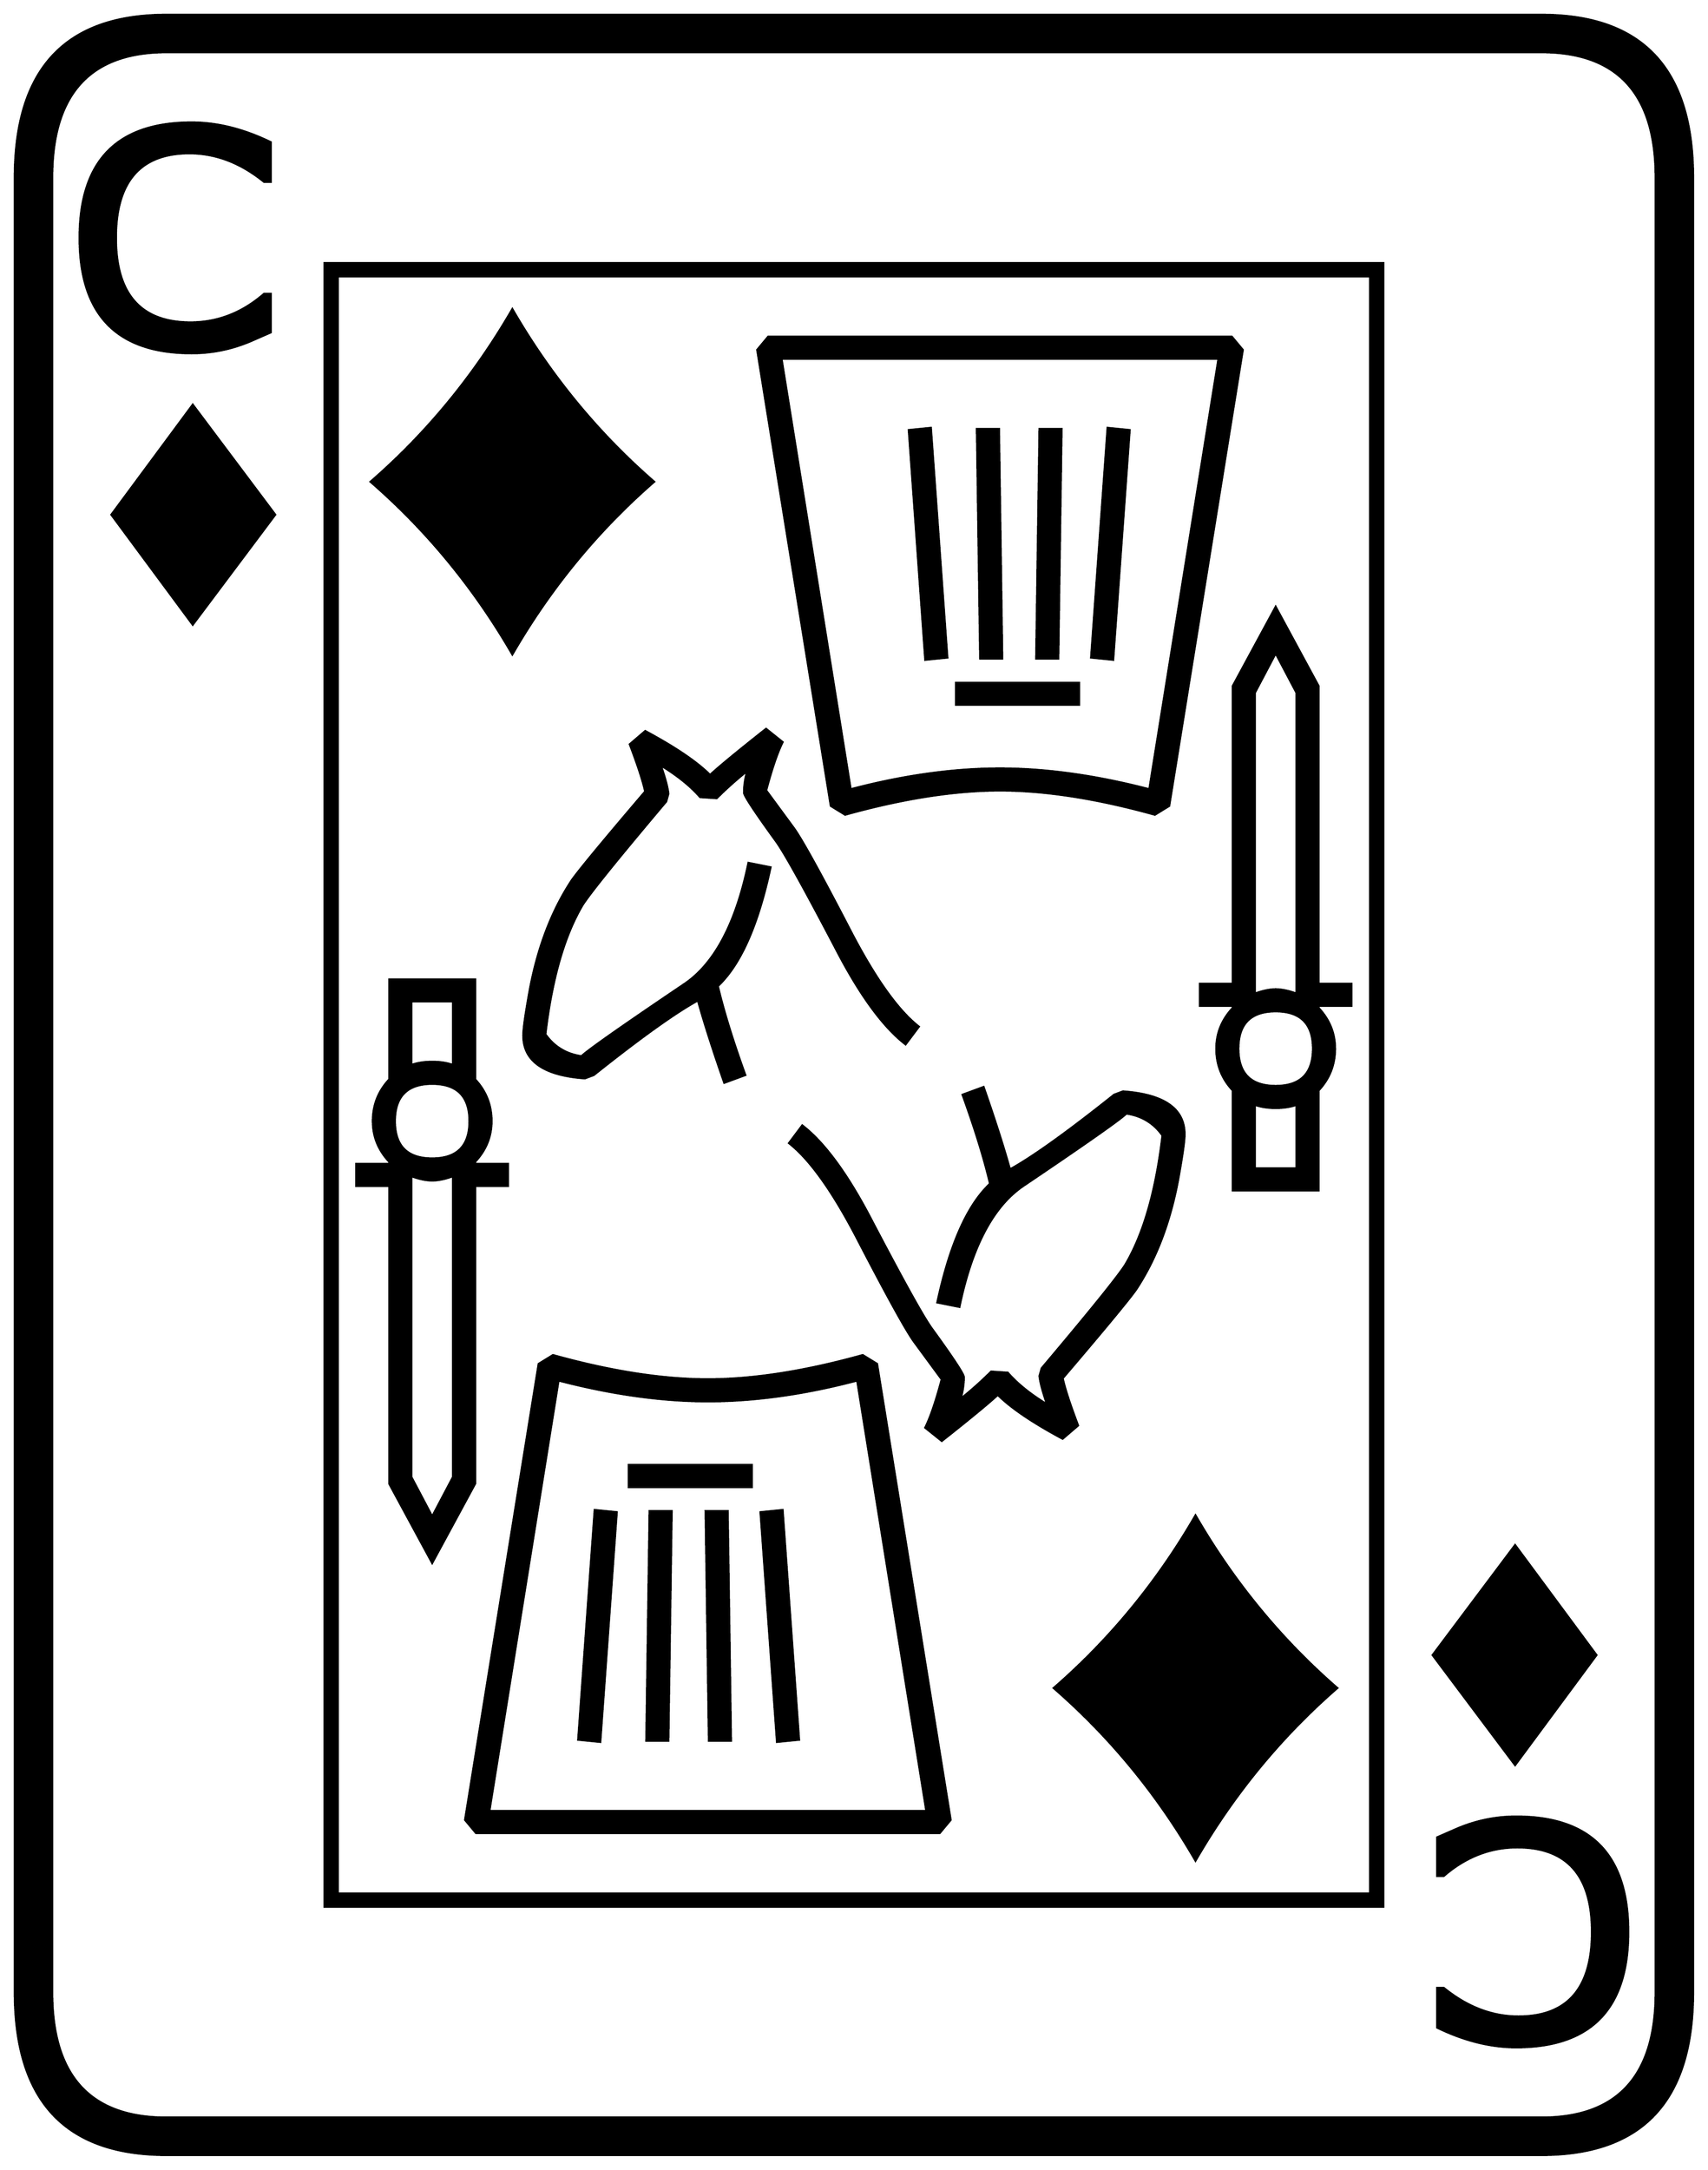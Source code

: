 


\begin{tikzpicture}[y=0.80pt, x=0.80pt, yscale=-1.0, xscale=1.0, inner sep=0pt, outer sep=0pt]
\begin{scope}[shift={(100.0,1706.0)},nonzero rule]
  \path[draw=.,fill=.,line width=1.600pt] (1578.0,244.0) .. controls
    (1578.0,342.667) and (1532.0,392.0) .. (1440.0,392.0) --
    (188.0,392.0) .. controls (96.0,392.0) and (50.0,342.667) ..
    (50.0,244.0) -- (50.0,-1408.0) .. controls (50.0,-1506.667)
    and (96.0,-1556.0) .. (188.0,-1556.0) -- (1440.0,-1556.0) ..
    controls (1532.0,-1556.0) and (1578.0,-1506.667) ..
    (1578.0,-1408.0) -- (1578.0,244.0) -- cycle(1544.0,244.0) --
    (1544.0,-1408.0) .. controls (1544.0,-1484.0) and
    (1509.333,-1522.0) .. (1440.0,-1522.0) -- (188.0,-1522.0) ..
    controls (118.667,-1522.0) and (84.0,-1484.0) ..
    (84.0,-1408.0) -- (84.0,244.0) .. controls (84.0,320.0) and
    (118.667,358.0) .. (188.0,358.0) -- (1440.0,358.0) .. controls
    (1509.333,358.0) and (1544.0,320.0) .. (1544.0,244.0) --
    cycle(283.0,-1267.0) -- (267.0,-1260.0) .. controls
    (249.0,-1252.0) and (230.333,-1248.0) .. (211.0,-1248.0) ..
    controls (143.0,-1248.0) and (109.0,-1283.0) ..
    (109.0,-1353.0) .. controls (109.0,-1423.0) and
    (143.0,-1458.0) .. (211.0,-1458.0) .. controls
    (234.333,-1458.0) and (258.333,-1452.0) .. (283.0,-1440.0) --
    (283.0,-1404.0) -- (277.0,-1404.0) .. controls
    (255.667,-1421.333) and (233.0,-1430.0) .. (209.0,-1430.0) ..
    controls (164.333,-1430.0) and (142.0,-1404.333) ..
    (142.0,-1353.0) .. controls (142.0,-1301.667) and
    (164.667,-1276.0) .. (210.0,-1276.0) .. controls
    (234.667,-1276.0) and (257.0,-1284.667) .. (277.0,-1302.0) --
    (283.0,-1302.0) -- (283.0,-1267.0) -- cycle(1490.0,-63.0) --
    (1416.0,37.0) -- (1341.0,-63.0) -- (1416.0,-163.0) --
    (1490.0,-63.0) -- cycle(1296.0,166.0) -- (332.0,166.0) --
    (332.0,-1330.0) -- (1296.0,-1330.0) -- (1296.0,166.0) --
    cycle(287.0,-1101.0) -- (212.0,-1001.0) -- (138.0,-1101.0)
    -- (212.0,-1201.0) -- (287.0,-1101.0) -- cycle(1519.0,189.0)
    .. controls (1519.0,259.0) and (1485.0,294.0) ..
    (1417.0,294.0) .. controls (1393.667,294.0) and (1369.667,288.0)
    .. (1345.0,276.0) -- (1345.0,240.0) -- (1351.0,240.0) ..
    controls (1372.333,257.333) and (1395.0,266.0) .. (1419.0,266.0)
    .. controls (1463.667,266.0) and (1486.0,240.333) ..
    (1486.0,189.0) .. controls (1486.0,137.667) and (1463.333,112.0)
    .. (1418.0,112.0) .. controls (1393.333,112.0) and
    (1371.0,120.667) .. (1351.0,138.0) -- (1345.0,138.0) --
    (1345.0,103.0) -- (1361.0,96.0) .. controls (1379.0,88.0)
    and (1397.667,84.0) .. (1417.0,84.0) .. controls (1485.0,84.0)
    and (1519.0,119.0) .. (1519.0,189.0) -- cycle(1284.0,154.0)
    -- (1284.0,-1318.0) -- (344.0,-1318.0) -- (344.0,154.0) --
    (1284.0,154.0) -- cycle(1168.0,-1251.0) -- (1101.0,-836.0)
    -- (1088.0,-828.0) .. controls (1035.333,-842.667) and
    (988.333,-850.0) .. (947.0,-850.0) .. controls (905.667,-850.0)
    and (858.667,-842.667) .. (806.0,-828.0) -- (793.0,-836.0) --
    (726.0,-1251.0) -- (736.0,-1263.0) -- (1158.0,-1263.0) --
    (1168.0,-1251.0) -- cycle(1267.0,-654.0) -- (1237.0,-654.0)
    -- (1237.0,-652.0) .. controls (1247.0,-641.333) and
    (1252.0,-629.0) .. (1252.0,-615.0) .. controls
    (1252.0,-600.333) and (1247.0,-587.667) .. (1237.0,-577.0) --
    (1237.0,-486.0) -- (1159.0,-486.0) -- (1159.0,-577.0) ..
    controls (1149.0,-587.667) and (1144.0,-600.333) ..
    (1144.0,-615.0) .. controls (1144.0,-629.0) and
    (1149.0,-641.333) .. (1159.0,-652.0) -- (1159.0,-654.0) --
    (1129.0,-654.0) -- (1129.0,-674.0) -- (1159.0,-674.0) --
    (1159.0,-945.0) -- (1198.0,-1017.0) -- (1237.0,-945.0) --
    (1237.0,-674.0) -- (1267.0,-674.0) -- (1267.0,-654.0) --
    cycle(632.0,-1131.0) .. controls (580.667,-1086.333) and
    (537.667,-1034.0) .. (503.0,-974.0) .. controls
    (468.333,-1034.0) and (425.333,-1086.333) .. (374.0,-1131.0) ..
    controls (425.333,-1175.667) and (468.333,-1228.0) ..
    (503.0,-1288.0) .. controls (537.667,-1228.0) and
    (580.667,-1175.667) .. (632.0,-1131.0) -- cycle(873.0,-635.0) --
    (861.0,-619.0) .. controls (840.333,-635.0) and (819.0,-664.333)
    .. (797.0,-707.0) .. controls (768.333,-761.667) and
    (750.333,-794.0) .. (743.0,-804.0) .. controls (723.667,-830.667)
    and (714.0,-845.333) .. (714.0,-848.0) .. controls
    (714.0,-854.667) and (715.0,-861.333) .. (717.0,-868.0) ..
    controls (707.0,-860.0) and (697.667,-851.667) .. (689.0,-843.0)
    -- (674.0,-844.0) .. controls (665.333,-854.0) and
    (653.333,-863.667) .. (638.0,-873.0) .. controls (642.0,-861.667)
    and (644.333,-853.0) .. (645.0,-847.0) -- (643.0,-840.0) ..
    controls (599.667,-788.667) and (574.333,-757.333) .. (567.0,-746.0)
    .. controls (550.333,-718.0) and (539.0,-678.667) ..
    (533.0,-628.0) .. controls (541.0,-616.667) and (552.0,-610.0)
    .. (566.0,-608.0) .. controls (571.333,-613.333) and
    (602.667,-635.333) .. (660.0,-674.0) .. controls (687.333,-692.667)
    and (706.667,-729.333) .. (718.0,-784.0) -- (738.0,-780.0) ..
    controls (726.667,-727.333) and (710.667,-691.333) .. (690.0,-672.0)
    .. controls (695.333,-649.333) and (703.667,-622.333) ..
    (715.0,-591.0) -- (696.0,-584.0) .. controls (685.333,-614.667)
    and (677.333,-639.667) .. (672.0,-659.0) .. controls
    (651.333,-647.667) and (619.667,-625.0) .. (577.0,-591.0) --
    (569.0,-588.0) .. controls (531.667,-590.667) and (513.0,-603.667)
    .. (513.0,-627.0) .. controls (513.0,-633.0) and
    (515.0,-647.0) .. (519.0,-669.0) .. controls (526.333,-707.667)
    and (539.0,-740.667) .. (557.0,-768.0) .. controls
    (563.0,-776.667) and (585.333,-803.667) .. (624.0,-849.0) ..
    controls (622.0,-858.333) and (617.333,-872.667) .. (610.0,-892.0)
    -- (624.0,-904.0) .. controls (651.333,-889.333) and
    (671.0,-876.0) .. (683.0,-864.0) .. controls (691.667,-872.0)
    and (708.667,-886.0) .. (734.0,-906.0) -- (749.0,-894.0) ..
    controls (744.333,-884.667) and (739.333,-870.0) .. (734.0,-850.0)
    .. controls (734.0,-850.0) and (742.333,-838.667) ..
    (759.0,-816.0) .. controls (766.333,-806.0) and (784.0,-774.0)
    .. (812.0,-720.0) .. controls (834.0,-678.0) and
    (854.333,-649.667) .. (873.0,-635.0) -- cycle(1115.0,-537.0) ..
    controls (1115.0,-531.0) and (1113.0,-517.0) ..
    (1109.0,-495.0) .. controls (1101.667,-456.333) and
    (1089.0,-423.333) .. (1071.0,-396.0) .. controls
    (1065.0,-387.333) and (1042.667,-360.333) .. (1004.0,-315.0) ..
    controls (1006.0,-305.667) and (1010.667,-291.333) ..
    (1018.0,-272.0) -- (1004.0,-260.0) .. controls
    (976.667,-274.667) and (957.0,-288.0) .. (945.0,-300.0) ..
    controls (936.333,-292.0) and (919.333,-278.0) .. (894.0,-258.0)
    -- (879.0,-270.0) .. controls (883.667,-279.333) and
    (888.667,-294.0) .. (894.0,-314.0) .. controls (894.0,-314.0)
    and (885.667,-325.333) .. (869.0,-348.0) .. controls
    (861.667,-358.0) and (844.0,-390.0) .. (816.0,-444.0) ..
    controls (794.0,-486.0) and (773.667,-514.333) .. (755.0,-529.0)
    -- (767.0,-545.0) .. controls (787.667,-529.0) and
    (809.0,-499.667) .. (831.0,-457.0) .. controls (859.667,-402.333)
    and (877.667,-370.0) .. (885.0,-360.0) .. controls
    (904.333,-333.333) and (914.0,-318.667) .. (914.0,-316.0) ..
    controls (914.0,-309.333) and (913.0,-302.667) .. (911.0,-296.0)
    .. controls (921.0,-304.0) and (930.333,-312.333) ..
    (939.0,-321.0) -- (954.0,-320.0) .. controls (962.667,-310.0)
    and (974.667,-300.333) .. (990.0,-291.0) .. controls
    (986.0,-302.333) and (983.667,-311.0) .. (983.0,-317.0) --
    (985.0,-324.0) .. controls (1028.333,-375.333) and
    (1053.667,-406.667) .. (1061.0,-418.0) .. controls
    (1077.667,-446.0) and (1089.0,-485.333) .. (1095.0,-536.0) ..
    controls (1087.0,-547.333) and (1076.0,-554.0) ..
    (1062.0,-556.0) .. controls (1056.667,-550.667) and
    (1025.333,-528.667) .. (968.0,-490.0) .. controls (940.667,-471.333)
    and (921.333,-434.667) .. (910.0,-380.0) -- (890.0,-384.0) ..
    controls (901.333,-436.667) and (917.333,-472.667) .. (938.0,-492.0)
    .. controls (932.667,-514.667) and (924.333,-541.667) ..
    (913.0,-573.0) -- (932.0,-580.0) .. controls (942.667,-549.333)
    and (950.667,-524.333) .. (956.0,-505.0) .. controls
    (976.667,-516.333) and (1008.333,-539.0) .. (1051.0,-573.0) --
    (1059.0,-576.0) .. controls (1096.333,-573.333) and
    (1115.0,-560.333) .. (1115.0,-537.0) -- cycle(1254.0,-33.0) ..
    controls (1202.667,11.667) and (1159.667,64.0) .. (1125.0,124.0)
    .. controls (1090.333,64.0) and (1047.333,11.667) .. (996.0,-33.0)
    .. controls (1047.333,-77.667) and (1090.333,-130.0) ..
    (1125.0,-190.0) .. controls (1159.667,-130.0) and
    (1202.667,-77.667) .. (1254.0,-33.0) -- cycle(499.0,-490.0) --
    (469.0,-490.0) -- (469.0,-219.0) -- (430.0,-147.0) --
    (391.0,-219.0) -- (391.0,-490.0) -- (361.0,-490.0) --
    (361.0,-510.0) -- (391.0,-510.0) -- (391.0,-512.0) ..
    controls (381.0,-522.667) and (376.0,-535.0) .. (376.0,-549.0)
    .. controls (376.0,-563.667) and (381.0,-576.333) ..
    (391.0,-587.0) -- (391.0,-678.0) -- (469.0,-678.0) --
    (469.0,-587.0) .. controls (479.0,-576.333) and (484.0,-563.667)
    .. (484.0,-549.0) .. controls (484.0,-535.0) and
    (479.0,-522.667) .. (469.0,-512.0) -- (469.0,-510.0) --
    (499.0,-510.0) -- (499.0,-490.0) -- cycle(902.0,87.0) --
    (892.0,99.0) -- (470.0,99.0) -- (460.0,87.0) --
    (527.0,-328.0) -- (540.0,-336.0) .. controls (592.667,-321.333)
    and (639.667,-314.0) .. (681.0,-314.0) .. controls
    (722.333,-314.0) and (769.333,-321.333) .. (822.0,-336.0) --
    (835.0,-328.0) -- (902.0,87.0) -- cycle(1217.0,-665.0) --
    (1217.0,-939.0) -- (1198.0,-975.0) -- (1179.0,-939.0) --
    (1179.0,-665.0) .. controls (1186.333,-667.667) and
    (1192.667,-669.0) .. (1198.0,-669.0) .. controls
    (1203.333,-669.0) and (1209.667,-667.667) .. (1217.0,-665.0) --
    cycle(1146.0,-1243.0) -- (748.0,-1243.0) -- (811.0,-851.0)
    .. controls (859.0,-863.667) and (904.333,-870.0) ..
    (947.0,-870.0) .. controls (989.0,-870.0) and
    (1034.333,-863.667) .. (1083.0,-851.0) -- (1146.0,-1243.0) --
    cycle(1232.0,-615.0) .. controls (1232.0,-637.667) and
    (1220.667,-649.0) .. (1198.0,-649.0) .. controls
    (1175.333,-649.0) and (1164.0,-637.667) .. (1164.0,-615.0) ..
    controls (1164.0,-592.333) and (1175.333,-581.0) ..
    (1198.0,-581.0) .. controls (1220.667,-581.0) and
    (1232.0,-592.333) .. (1232.0,-615.0) -- cycle(1217.0,-506.0)
    -- (1217.0,-564.0) .. controls (1211.667,-562.0) and
    (1205.333,-561.0) .. (1198.0,-561.0) .. controls
    (1190.667,-561.0) and (1184.333,-562.0) .. (1179.0,-564.0) --
    (1179.0,-506.0) -- (1217.0,-506.0) -- cycle(449.0,-600.0) --
    (449.0,-658.0) -- (411.0,-658.0) -- (411.0,-600.0) ..
    controls (416.333,-602.0) and (422.667,-603.0) .. (430.0,-603.0)
    .. controls (437.333,-603.0) and (443.667,-602.0) ..
    (449.0,-600.0) -- cycle(464.0,-549.0) .. controls
    (464.0,-571.667) and (452.667,-583.0) .. (430.0,-583.0) ..
    controls (407.333,-583.0) and (396.0,-571.667) .. (396.0,-549.0)
    .. controls (396.0,-526.333) and (407.333,-515.0) ..
    (430.0,-515.0) .. controls (452.667,-515.0) and (464.0,-526.333)
    .. (464.0,-549.0) -- cycle(880.0,79.0) -- (817.0,-313.0) ..
    controls (769.0,-300.333) and (723.667,-294.0) .. (681.0,-294.0)
    .. controls (639.0,-294.0) and (593.667,-300.333) ..
    (545.0,-313.0) -- (482.0,79.0) -- (880.0,79.0) --
    cycle(449.0,-225.0) -- (449.0,-499.0) .. controls
    (441.667,-496.333) and (435.333,-495.0) .. (430.0,-495.0) ..
    controls (424.667,-495.0) and (418.333,-496.333) .. (411.0,-499.0)
    -- (411.0,-225.0) -- (430.0,-189.0) -- (449.0,-225.0) --
    cycle(1065.0,-1178.0) -- (1050.0,-969.0) -- (1030.0,-971.0)
    -- (1045.0,-1180.0) -- (1065.0,-1178.0) --
    cycle(1003.0,-1179.0) -- (1000.0,-970.0) -- (980.0,-970.0)
    -- (983.0,-1179.0) -- (1003.0,-1179.0) --
    cycle(949.0,-970.0) -- (929.0,-970.0) -- (926.0,-1179.0) --
    (946.0,-1179.0) -- (949.0,-970.0) -- cycle(899.0,-971.0) --
    (879.0,-969.0) -- (864.0,-1178.0) -- (884.0,-1180.0) --
    (899.0,-971.0) -- cycle(1019.0,-928.0) -- (907.0,-928.0) --
    (907.0,-948.0) -- (1019.0,-948.0) -- (1019.0,-928.0) --
    cycle(721.0,-216.0) -- (609.0,-216.0) -- (609.0,-236.0) --
    (721.0,-236.0) -- (721.0,-216.0) -- cycle(764.0,14.0) --
    (744.0,16.0) -- (729.0,-193.0) -- (749.0,-195.0) --
    (764.0,14.0) -- cycle(702.0,15.0) -- (682.0,15.0) --
    (679.0,-194.0) -- (699.0,-194.0) -- (702.0,15.0) --
    cycle(648.0,-194.0) -- (645.0,15.0) -- (625.0,15.0) --
    (628.0,-194.0) -- (648.0,-194.0) -- cycle(598.0,-193.0) --
    (583.0,16.0) -- (563.0,14.0) -- (578.0,-195.0) --
    (598.0,-193.0) -- cycle;
\end{scope}

\end{tikzpicture}


